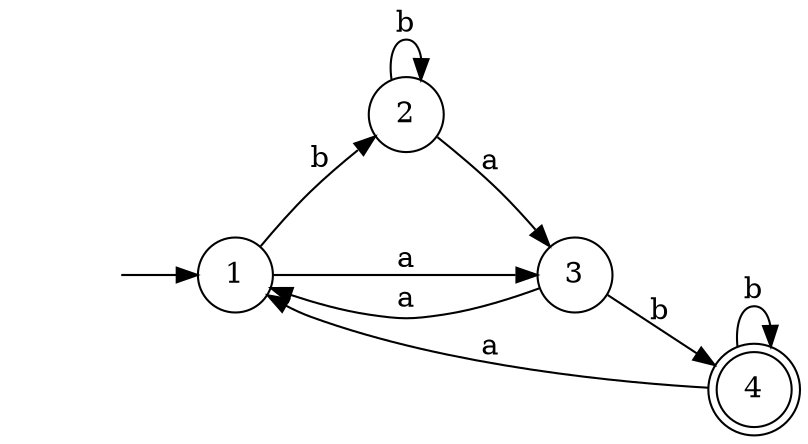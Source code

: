 digraph G {
	rankdir=LR;
	null [shape = plaintext label=""]
	1 [shape=circle];
	2 [shape=circle];
	3 [shape=circle];
	4 [shape=doublecircle];
	null -> 1
	1 -> 3 [label = "a"];
	1 -> 2 [label = "b"];
	2 -> 3 [label = "a"];
	2 -> 2 [label = "b"];
	3 -> 1 [label = "a"];
	3 -> 4 [label = "b"];
	4 -> 1 [label = "a"];
	4 -> 4 [label = "b"];
}
